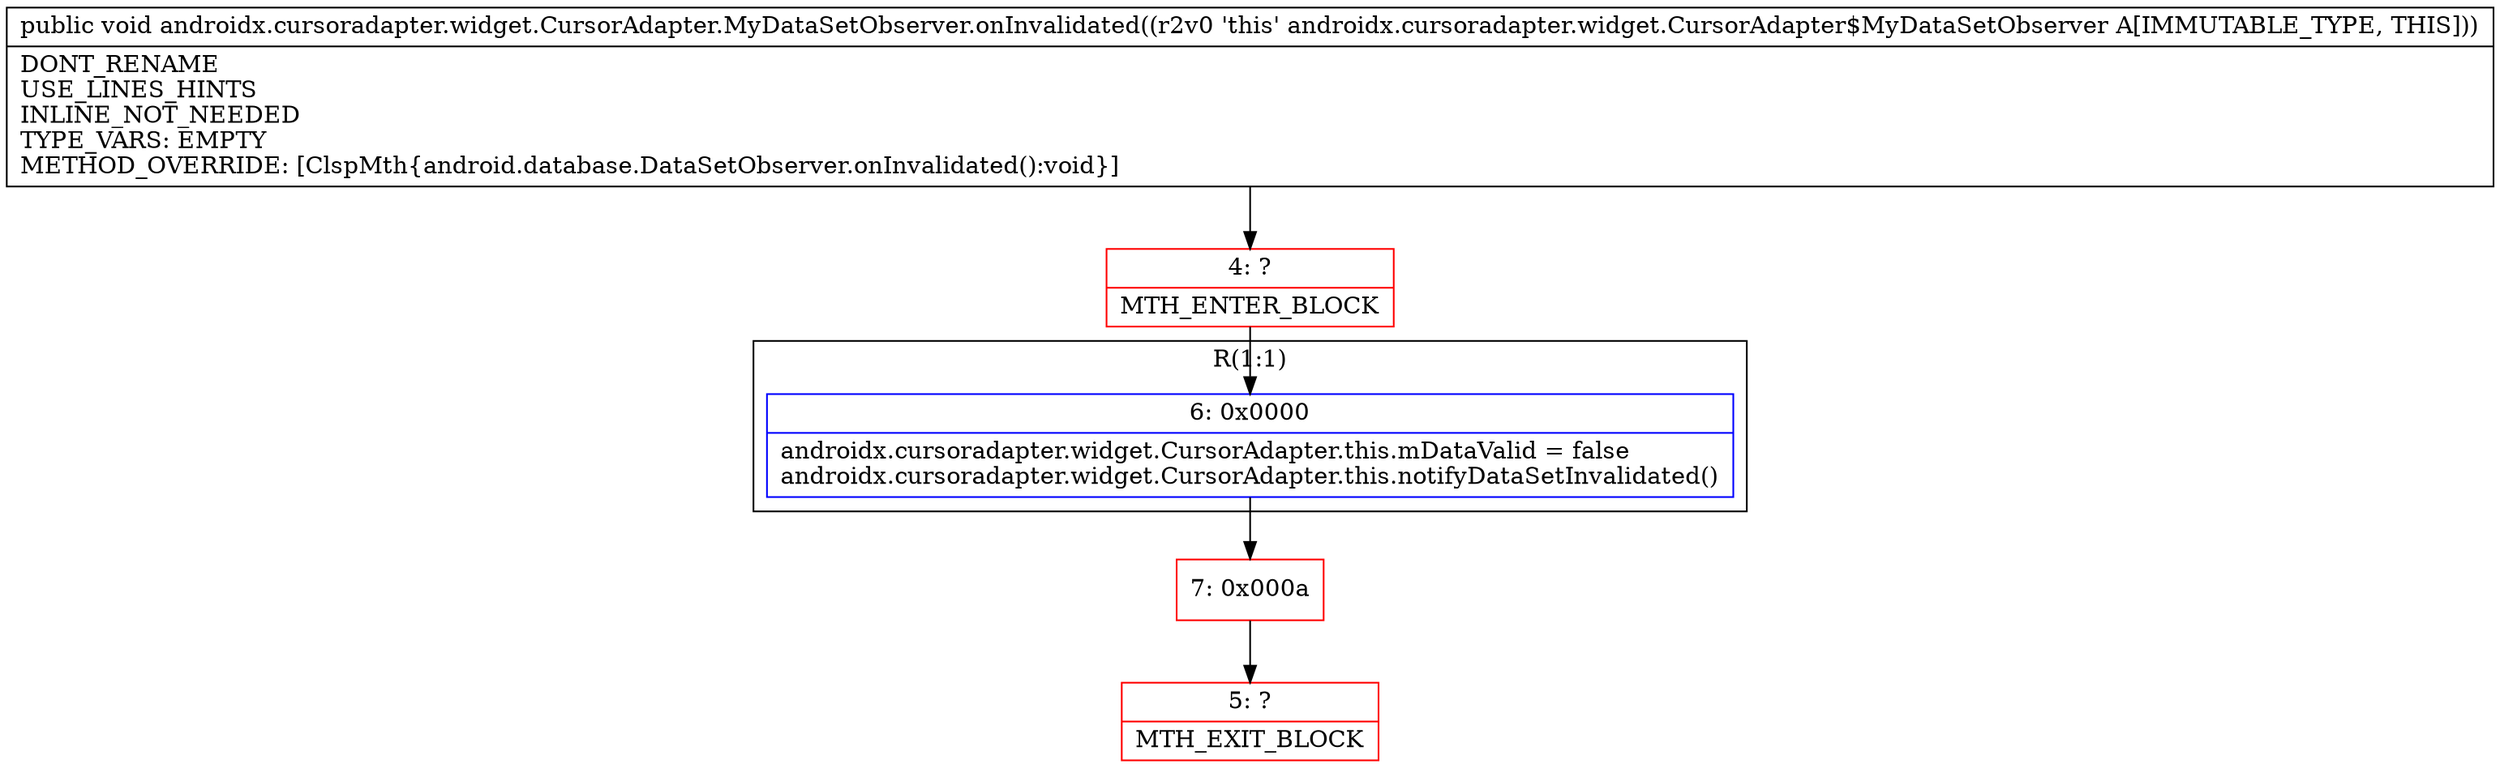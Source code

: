 digraph "CFG forandroidx.cursoradapter.widget.CursorAdapter.MyDataSetObserver.onInvalidated()V" {
subgraph cluster_Region_1183190889 {
label = "R(1:1)";
node [shape=record,color=blue];
Node_6 [shape=record,label="{6\:\ 0x0000|androidx.cursoradapter.widget.CursorAdapter.this.mDataValid = false\landroidx.cursoradapter.widget.CursorAdapter.this.notifyDataSetInvalidated()\l}"];
}
Node_4 [shape=record,color=red,label="{4\:\ ?|MTH_ENTER_BLOCK\l}"];
Node_7 [shape=record,color=red,label="{7\:\ 0x000a}"];
Node_5 [shape=record,color=red,label="{5\:\ ?|MTH_EXIT_BLOCK\l}"];
MethodNode[shape=record,label="{public void androidx.cursoradapter.widget.CursorAdapter.MyDataSetObserver.onInvalidated((r2v0 'this' androidx.cursoradapter.widget.CursorAdapter$MyDataSetObserver A[IMMUTABLE_TYPE, THIS]))  | DONT_RENAME\lUSE_LINES_HINTS\lINLINE_NOT_NEEDED\lTYPE_VARS: EMPTY\lMETHOD_OVERRIDE: [ClspMth\{android.database.DataSetObserver.onInvalidated():void\}]\l}"];
MethodNode -> Node_4;Node_6 -> Node_7;
Node_4 -> Node_6;
Node_7 -> Node_5;
}

